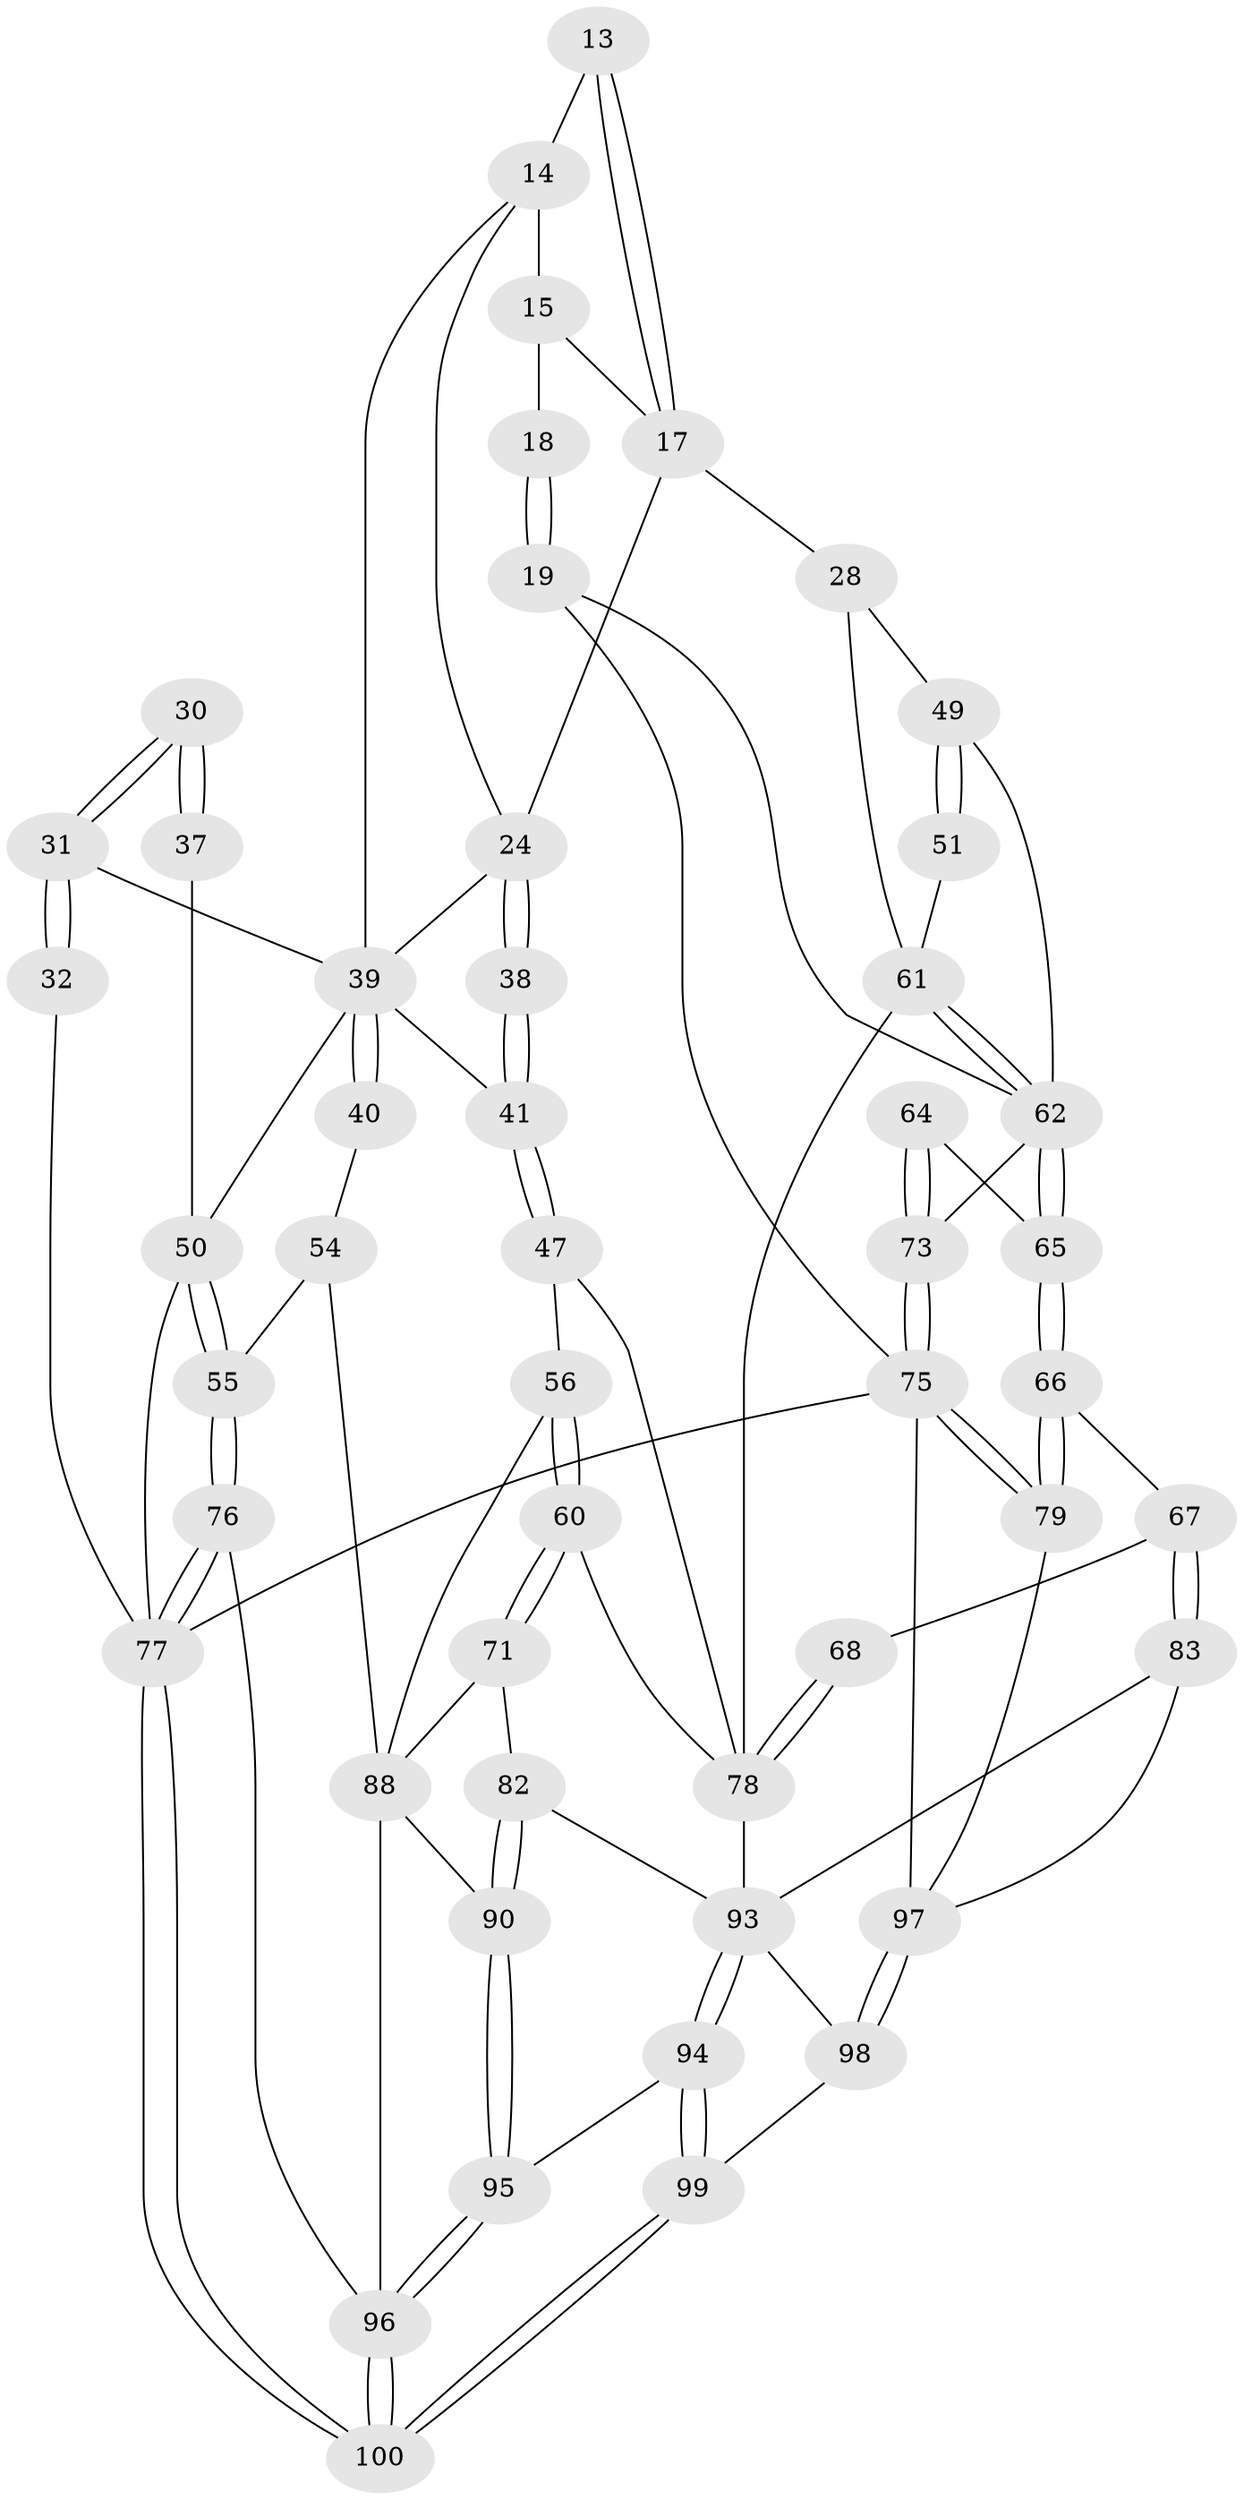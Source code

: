 // original degree distribution, {3: 0.03, 4: 0.21, 5: 0.55, 6: 0.21}
// Generated by graph-tools (version 1.1) at 2025/01/03/09/25 05:01:23]
// undirected, 50 vertices, 114 edges
graph export_dot {
graph [start="1"]
  node [color=gray90,style=filled];
  13 [pos="+0.5266549131191873+0"];
  14 [pos="+0.41681091228512474+0.07665858165850807",super="+10+2"];
  15 [pos="+0.6710362795397146+0.15148685197834913",super="+3"];
  17 [pos="+0.5943436966168534+0.22170649868078554",super="+16"];
  18 [pos="+0.7093982069389212+0.1275975458516938",super="+4"];
  19 [pos="+0.807378764622237+0.2104271604105598",super="+5"];
  24 [pos="+0.568735814609495+0.22506973896696597",super="+21"];
  28 [pos="+0.6386217515187687+0.2659952367537184"];
  30 [pos="+0.1308547218568123+0.1582369021184397"];
  31 [pos="+0.13748759400513952+0.14743785235222268",super="+12"];
  32 [pos="+0.04022802541279573+0.08643548816952086",super="+8+9"];
  37 [pos="+0.12482784401709908+0.22557550245005226",super="+33"];
  38 [pos="+0.43968672048494617+0.3260391177174459"];
  39 [pos="+0.3128648942253273+0.34927615595103734",super="+35"];
  40 [pos="+0.22532946495112804+0.4048684241100791"];
  41 [pos="+0.4321324974534588+0.34969912424463906"];
  47 [pos="+0.46288707669829515+0.38833526099125054"];
  49 [pos="+0.8126339386292656+0.4256760746155305",super="+26+27"];
  50 [pos="+0+0.33579536462351606",super="+34+36"];
  51 [pos="+0.6860129279504138+0.3380946631353729"];
  54 [pos="+0+0.4779747681677519",super="+53"];
  55 [pos="+0+0.48928322663585855"];
  56 [pos="+0.3556420549347901+0.4562772365167787"];
  60 [pos="+0.4934095974001527+0.5453305040939639"];
  61 [pos="+0.7213659099509738+0.4683598231724879",super="+52+45"];
  62 [pos="+0.813878149914447+0.465942440041652",super="+48+44+25"];
  64 [pos="+0.8721108226711274+0.5506519756059818"];
  65 [pos="+0.8510804343848931+0.5561730304095237"];
  66 [pos="+0.8486129886830795+0.568811989758252"];
  67 [pos="+0.784376202139444+0.623847647904108"];
  68 [pos="+0.6698856901420479+0.5888792458004789"];
  71 [pos="+0.34826579589794227+0.6387482406527333"];
  73 [pos="+1+0.5296892129193166",super="+42+43"];
  75 [pos="+1+0.7095528321172471",super="+74"];
  76 [pos="+0+0.67963845002646"];
  77 [pos="+0+1",super="+7"];
  78 [pos="+0.5821381548527286+0.6299777714457757",super="+59+63"];
  79 [pos="+0.9613936309884807+0.7099505134245254"];
  82 [pos="+0.4647702258227396+0.7515967005762048"];
  83 [pos="+0.7810144480309487+0.6357002149239219"];
  88 [pos="+0.2643845607799974+0.7420866188406469",super="+72+70"];
  90 [pos="+0.4257086419820124+0.8353957150320719"];
  93 [pos="+0.5858279577847124+0.7720066196661561",super="+81+84"];
  94 [pos="+0.548096252942812+0.9387418140573459"];
  95 [pos="+0.43426290538217727+0.8743250089227966"];
  96 [pos="+0.18814750741338634+0.990229986404383",super="+89"];
  97 [pos="+1+1",super="+86"];
  98 [pos="+0.653320520974494+1",super="+92+91"];
  99 [pos="+0.6249387007667571+1"];
  100 [pos="+0.06101921400245698+1"];
  13 -- 14 [weight=2];
  13 -- 17;
  13 -- 17;
  14 -- 24;
  14 -- 15;
  14 -- 39;
  15 -- 18 [weight=2];
  15 -- 17;
  17 -- 24;
  17 -- 28;
  18 -- 19 [weight=2];
  18 -- 19;
  19 -- 75;
  19 -- 62;
  24 -- 38 [weight=2];
  24 -- 38;
  24 -- 39;
  28 -- 49;
  28 -- 61;
  30 -- 31;
  30 -- 31;
  30 -- 37 [weight=2];
  30 -- 37;
  31 -- 32 [weight=2];
  31 -- 32;
  31 -- 39;
  32 -- 77;
  37 -- 50 [weight=2];
  38 -- 41;
  38 -- 41;
  39 -- 40 [weight=2];
  39 -- 40;
  39 -- 41;
  39 -- 50;
  40 -- 54;
  41 -- 47;
  41 -- 47;
  47 -- 56;
  47 -- 78;
  49 -- 51 [weight=2];
  49 -- 51;
  49 -- 62 [weight=2];
  50 -- 55;
  50 -- 55;
  50 -- 77;
  51 -- 61;
  54 -- 55;
  54 -- 88 [weight=2];
  55 -- 76;
  55 -- 76;
  56 -- 60;
  56 -- 60;
  56 -- 88;
  60 -- 71;
  60 -- 71;
  60 -- 78;
  61 -- 62;
  61 -- 62;
  61 -- 78 [weight=2];
  62 -- 65;
  62 -- 65;
  62 -- 73;
  64 -- 65;
  64 -- 73 [weight=2];
  64 -- 73;
  65 -- 66;
  65 -- 66;
  66 -- 67;
  66 -- 79;
  66 -- 79;
  67 -- 68;
  67 -- 83;
  67 -- 83;
  68 -- 78 [weight=2];
  68 -- 78;
  71 -- 82;
  71 -- 88;
  73 -- 75 [weight=2];
  73 -- 75;
  75 -- 79;
  75 -- 79;
  75 -- 97;
  75 -- 77 [weight=2];
  76 -- 77;
  76 -- 77;
  76 -- 96;
  77 -- 100;
  77 -- 100;
  78 -- 93;
  79 -- 97;
  82 -- 90;
  82 -- 90;
  82 -- 93;
  83 -- 93;
  83 -- 97;
  88 -- 90;
  88 -- 96 [weight=2];
  90 -- 95;
  90 -- 95;
  93 -- 94;
  93 -- 94;
  93 -- 98 [weight=2];
  94 -- 95;
  94 -- 99;
  94 -- 99;
  95 -- 96;
  95 -- 96;
  96 -- 100;
  96 -- 100;
  97 -- 98 [weight=2];
  97 -- 98;
  98 -- 99;
  99 -- 100;
  99 -- 100;
}
